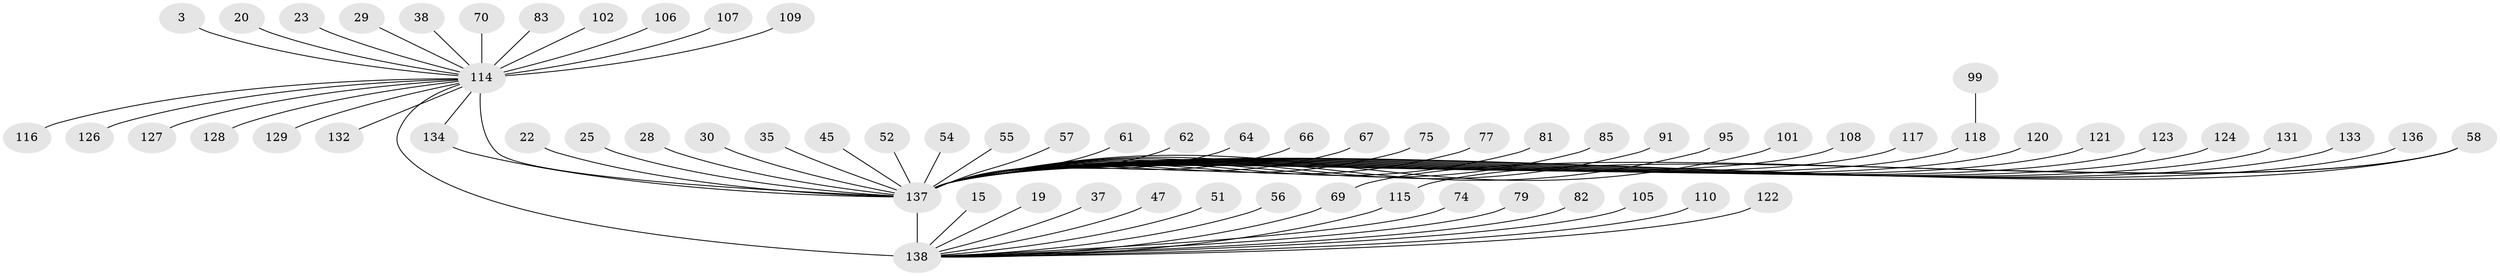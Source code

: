 // original degree distribution, {42: 0.007246376811594203, 3: 0.12318840579710146, 1: 0.5072463768115942, 9: 0.007246376811594203, 19: 0.007246376811594203, 15: 0.007246376811594203, 2: 0.16666666666666666, 11: 0.028985507246376812, 30: 0.007246376811594203, 7: 0.014492753623188406, 6: 0.014492753623188406, 4: 0.036231884057971016, 5: 0.07246376811594203}
// Generated by graph-tools (version 1.1) at 2025/48/03/09/25 04:48:17]
// undirected, 69 vertices, 72 edges
graph export_dot {
graph [start="1"]
  node [color=gray90,style=filled];
  3;
  15;
  19;
  20;
  22;
  23;
  25;
  28;
  29;
  30;
  35;
  37;
  38;
  45;
  47;
  51;
  52;
  54;
  55;
  56;
  57;
  58 [super="+26"];
  61 [super="+13"];
  62;
  64;
  66;
  67;
  69;
  70;
  74;
  75;
  77;
  79;
  81;
  82;
  83;
  85;
  91;
  95;
  99;
  101;
  102;
  105;
  106;
  107;
  108;
  109;
  110;
  114 [super="+103+112+8"];
  115 [super="+94"];
  116;
  117 [super="+72"];
  118 [super="+76"];
  120;
  121;
  122;
  123;
  124;
  126;
  127;
  128;
  129;
  131;
  132;
  133;
  134 [super="+2+46+113"];
  136;
  137 [super="+44+78+104+119"];
  138 [super="+63+98+135+10"];
  3 -- 114;
  15 -- 138;
  19 -- 138;
  20 -- 114;
  22 -- 137;
  23 -- 114;
  25 -- 137;
  28 -- 137;
  29 -- 114;
  30 -- 137;
  35 -- 137;
  37 -- 138;
  38 -- 114;
  45 -- 137;
  47 -- 138;
  51 -- 138;
  52 -- 137;
  54 -- 137;
  55 -- 137;
  56 -- 138;
  57 -- 137;
  58 -- 69;
  58 -- 137 [weight=4];
  58 -- 115;
  61 -- 137 [weight=2];
  62 -- 137;
  64 -- 137;
  66 -- 137;
  67 -- 137;
  69 -- 138 [weight=2];
  70 -- 114 [weight=2];
  74 -- 138;
  75 -- 137;
  77 -- 137;
  79 -- 138;
  81 -- 137;
  82 -- 138;
  83 -- 114;
  85 -- 137;
  91 -- 137;
  95 -- 137;
  99 -- 118;
  101 -- 137;
  102 -- 114;
  105 -- 138;
  106 -- 114;
  107 -- 114;
  108 -- 137;
  109 -- 114;
  110 -- 138;
  114 -- 137 [weight=24];
  114 -- 128;
  114 -- 129;
  114 -- 132;
  114 -- 134 [weight=4];
  114 -- 116;
  114 -- 126;
  114 -- 127;
  114 -- 138 [weight=5];
  115 -- 138;
  117 -- 137 [weight=3];
  118 -- 137 [weight=6];
  120 -- 137;
  121 -- 137;
  122 -- 138;
  123 -- 137;
  124 -- 137;
  131 -- 137;
  133 -- 137;
  134 -- 137 [weight=3];
  136 -- 137;
  137 -- 138 [weight=13];
}
